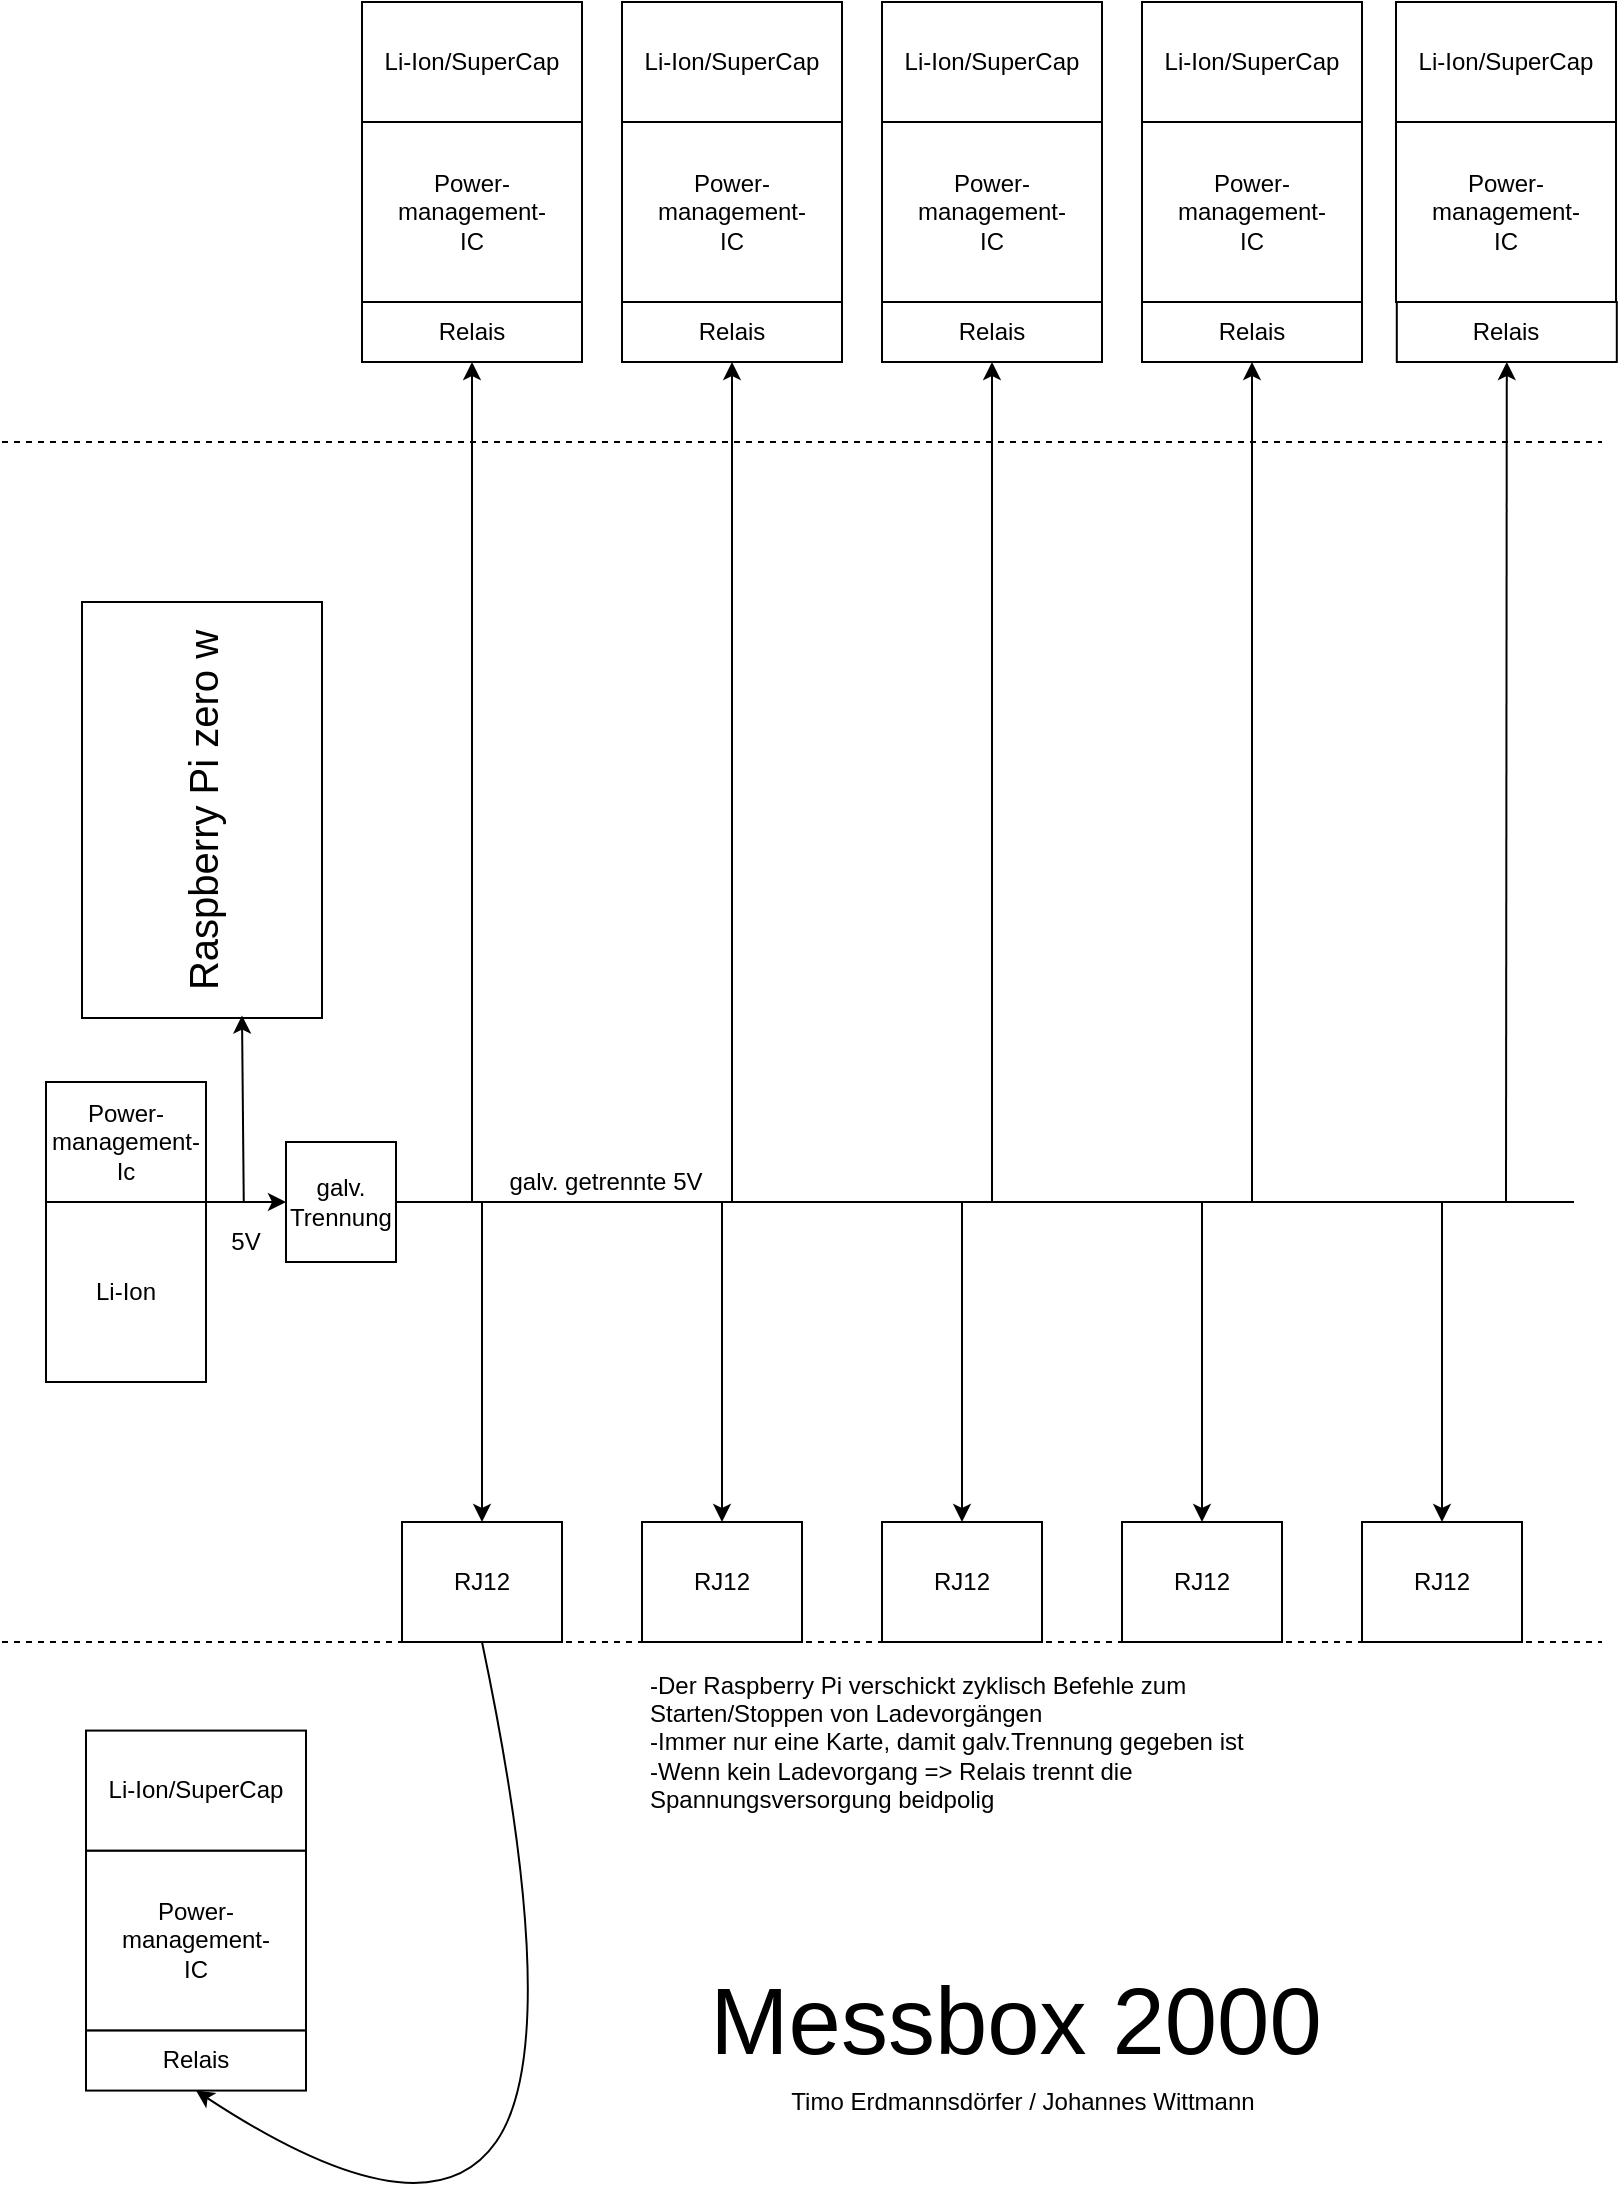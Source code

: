 <mxfile version="12.6.4" type="device"><diagram id="prtHgNgQTEPvFCAcTncT" name="Page-1"><mxGraphModel dx="1194" dy="2146" grid="1" gridSize="10" guides="1" tooltips="1" connect="1" arrows="1" fold="1" page="1" pageScale="1" pageWidth="827" pageHeight="1169" math="0" shadow="0"><root><mxCell id="0"/><mxCell id="1" parent="0"/><mxCell id="gG7CMBqufZaWbZi5i9m6-2" value="&lt;font style=&quot;font-size: 20px&quot;&gt;Raspberry Pi zero w&lt;/font&gt;" style="rounded=0;whiteSpace=wrap;html=1;rotation=-90;" vertex="1" parent="1"><mxGeometry x="14" y="-776" width="208" height="120" as="geometry"/></mxCell><mxCell id="gG7CMBqufZaWbZi5i9m6-3" value="Power-management-&lt;br&gt;IC" style="rounded=0;whiteSpace=wrap;html=1;" vertex="1" parent="1"><mxGeometry x="198" y="-1060" width="110" height="90" as="geometry"/></mxCell><mxCell id="gG7CMBqufZaWbZi5i9m6-24" value="Power-management-&lt;br&gt;IC" style="rounded=0;whiteSpace=wrap;html=1;" vertex="1" parent="1"><mxGeometry x="328" y="-1060" width="110" height="90" as="geometry"/></mxCell><mxCell id="gG7CMBqufZaWbZi5i9m6-26" value="Power-management-&lt;br&gt;IC" style="rounded=0;whiteSpace=wrap;html=1;" vertex="1" parent="1"><mxGeometry x="458" y="-1060" width="110" height="90" as="geometry"/></mxCell><mxCell id="gG7CMBqufZaWbZi5i9m6-28" value="Power-management-&lt;br&gt;IC" style="rounded=0;whiteSpace=wrap;html=1;" vertex="1" parent="1"><mxGeometry x="588" y="-1060" width="110" height="90" as="geometry"/></mxCell><mxCell id="gG7CMBqufZaWbZi5i9m6-30" value="Power-management-&lt;br&gt;IC" style="rounded=0;whiteSpace=wrap;html=1;" vertex="1" parent="1"><mxGeometry x="715" y="-1060" width="110" height="90" as="geometry"/></mxCell><mxCell id="gG7CMBqufZaWbZi5i9m6-34" value="Relais" style="rounded=0;whiteSpace=wrap;html=1;" vertex="1" parent="1"><mxGeometry x="198" y="-970" width="110" height="30" as="geometry"/></mxCell><mxCell id="gG7CMBqufZaWbZi5i9m6-35" value="Relais" style="rounded=0;whiteSpace=wrap;html=1;" vertex="1" parent="1"><mxGeometry x="328" y="-970" width="110" height="30" as="geometry"/></mxCell><mxCell id="gG7CMBqufZaWbZi5i9m6-36" value="Relais" style="rounded=0;whiteSpace=wrap;html=1;" vertex="1" parent="1"><mxGeometry x="458" y="-970" width="110" height="30" as="geometry"/></mxCell><mxCell id="gG7CMBqufZaWbZi5i9m6-37" value="Relais" style="rounded=0;whiteSpace=wrap;html=1;" vertex="1" parent="1"><mxGeometry x="588" y="-970" width="110" height="30" as="geometry"/></mxCell><mxCell id="gG7CMBqufZaWbZi5i9m6-38" value="Relais" style="rounded=0;whiteSpace=wrap;html=1;" vertex="1" parent="1"><mxGeometry x="715.4" y="-970" width="110" height="30" as="geometry"/></mxCell><mxCell id="gG7CMBqufZaWbZi5i9m6-39" value="Li-Ion/SuperCap" style="rounded=0;whiteSpace=wrap;html=1;" vertex="1" parent="1"><mxGeometry x="198" y="-1120" width="110" height="60" as="geometry"/></mxCell><mxCell id="gG7CMBqufZaWbZi5i9m6-40" value="Li-Ion/SuperCap" style="rounded=0;whiteSpace=wrap;html=1;" vertex="1" parent="1"><mxGeometry x="328" y="-1120" width="110" height="60" as="geometry"/></mxCell><mxCell id="gG7CMBqufZaWbZi5i9m6-41" value="Li-Ion/SuperCap" style="rounded=0;whiteSpace=wrap;html=1;" vertex="1" parent="1"><mxGeometry x="458" y="-1120" width="110" height="60" as="geometry"/></mxCell><mxCell id="gG7CMBqufZaWbZi5i9m6-42" value="Li-Ion/SuperCap" style="rounded=0;whiteSpace=wrap;html=1;" vertex="1" parent="1"><mxGeometry x="715.0" y="-1120" width="110" height="60" as="geometry"/></mxCell><mxCell id="gG7CMBqufZaWbZi5i9m6-43" value="Li-Ion/SuperCap" style="rounded=0;whiteSpace=wrap;html=1;" vertex="1" parent="1"><mxGeometry x="588" y="-1120" width="110" height="60" as="geometry"/></mxCell><mxCell id="gG7CMBqufZaWbZi5i9m6-57" value="" style="endArrow=none;dashed=1;html=1;" edge="1" parent="1"><mxGeometry width="50" height="50" relative="1" as="geometry"><mxPoint x="18" y="-900" as="sourcePoint"/><mxPoint x="818" y="-900" as="targetPoint"/></mxGeometry></mxCell><mxCell id="gG7CMBqufZaWbZi5i9m6-58" value="" style="endArrow=none;dashed=1;html=1;" edge="1" parent="1"><mxGeometry width="50" height="50" relative="1" as="geometry"><mxPoint x="18" y="-300" as="sourcePoint"/><mxPoint x="818" y="-300" as="targetPoint"/></mxGeometry></mxCell><mxCell id="gG7CMBqufZaWbZi5i9m6-59" value="RJ12" style="rounded=0;whiteSpace=wrap;html=1;" vertex="1" parent="1"><mxGeometry x="218" y="-360" width="80" height="60" as="geometry"/></mxCell><mxCell id="gG7CMBqufZaWbZi5i9m6-60" value="RJ12" style="rounded=0;whiteSpace=wrap;html=1;" vertex="1" parent="1"><mxGeometry x="338" y="-360" width="80" height="60" as="geometry"/></mxCell><mxCell id="gG7CMBqufZaWbZi5i9m6-61" value="RJ12" style="rounded=0;whiteSpace=wrap;html=1;" vertex="1" parent="1"><mxGeometry x="458" y="-360" width="80" height="60" as="geometry"/></mxCell><mxCell id="gG7CMBqufZaWbZi5i9m6-62" value="RJ12" style="rounded=0;whiteSpace=wrap;html=1;" vertex="1" parent="1"><mxGeometry x="578" y="-360" width="80" height="60" as="geometry"/></mxCell><mxCell id="gG7CMBqufZaWbZi5i9m6-63" value="RJ12" style="rounded=0;whiteSpace=wrap;html=1;" vertex="1" parent="1"><mxGeometry x="698" y="-360" width="80" height="60" as="geometry"/></mxCell><mxCell id="gG7CMBqufZaWbZi5i9m6-108" value="" style="curved=1;endArrow=classic;html=1;exitX=0.5;exitY=1;exitDx=0;exitDy=0;entryX=0.5;entryY=1;entryDx=0;entryDy=0;" edge="1" parent="1" source="gG7CMBqufZaWbZi5i9m6-59" target="gG7CMBqufZaWbZi5i9m6-148"><mxGeometry width="50" height="50" relative="1" as="geometry"><mxPoint x="318" y="-160" as="sourcePoint"/><mxPoint x="113" y="-80" as="targetPoint"/><Array as="points"><mxPoint x="300" y="-100"/><mxPoint x="230"/></Array></mxGeometry></mxCell><mxCell id="gG7CMBqufZaWbZi5i9m6-110" value="&lt;font style=&quot;font-size: 47px&quot;&gt;Messbox 2000&lt;/font&gt;" style="text;html=1;strokeColor=none;fillColor=none;align=center;verticalAlign=middle;whiteSpace=wrap;rounded=0;" vertex="1" parent="1"><mxGeometry x="335" y="-190" width="380" height="160" as="geometry"/></mxCell><mxCell id="gG7CMBqufZaWbZi5i9m6-111" value="Timo Erdmannsdörfer / Johannes Wittmann" style="text;html=1;strokeColor=none;fillColor=none;align=center;verticalAlign=middle;whiteSpace=wrap;rounded=0;" vertex="1" parent="1"><mxGeometry x="335" y="-80" width="387" height="20" as="geometry"/></mxCell><mxCell id="gG7CMBqufZaWbZi5i9m6-118" value="Li-Ion" style="rounded=0;whiteSpace=wrap;html=1;" vertex="1" parent="1"><mxGeometry x="40" y="-520" width="80" height="90" as="geometry"/></mxCell><mxCell id="gG7CMBqufZaWbZi5i9m6-120" value="Power-&lt;br&gt;management-&lt;br&gt;Ic" style="rounded=0;whiteSpace=wrap;html=1;" vertex="1" parent="1"><mxGeometry x="40" y="-580" width="80" height="60" as="geometry"/></mxCell><mxCell id="gG7CMBqufZaWbZi5i9m6-121" value="galv. Trennung" style="rounded=0;whiteSpace=wrap;html=1;" vertex="1" parent="1"><mxGeometry x="160" y="-550" width="55" height="60" as="geometry"/></mxCell><mxCell id="gG7CMBqufZaWbZi5i9m6-122" value="" style="endArrow=classic;html=1;entryX=0;entryY=0.5;entryDx=0;entryDy=0;" edge="1" parent="1" target="gG7CMBqufZaWbZi5i9m6-121"><mxGeometry width="50" height="50" relative="1" as="geometry"><mxPoint x="120" y="-520" as="sourcePoint"/><mxPoint x="170" y="-570" as="targetPoint"/></mxGeometry></mxCell><mxCell id="gG7CMBqufZaWbZi5i9m6-123" value="" style="endArrow=classic;html=1;entryX=0.006;entryY=0.676;entryDx=0;entryDy=0;entryPerimeter=0;" edge="1" parent="1"><mxGeometry width="50" height="50" relative="1" as="geometry"><mxPoint x="138.88" y="-520" as="sourcePoint"/><mxPoint x="138" y="-613.248" as="targetPoint"/></mxGeometry></mxCell><mxCell id="gG7CMBqufZaWbZi5i9m6-124" value="5V" style="text;html=1;strokeColor=none;fillColor=none;align=center;verticalAlign=middle;whiteSpace=wrap;rounded=0;rotation=0;" vertex="1" parent="1"><mxGeometry x="120" y="-510" width="40" height="20" as="geometry"/></mxCell><mxCell id="gG7CMBqufZaWbZi5i9m6-134" value="" style="endArrow=none;html=1;exitX=1;exitY=0.5;exitDx=0;exitDy=0;" edge="1" parent="1" source="gG7CMBqufZaWbZi5i9m6-121"><mxGeometry width="50" height="50" relative="1" as="geometry"><mxPoint x="210" y="-520" as="sourcePoint"/><mxPoint x="804" y="-520" as="targetPoint"/></mxGeometry></mxCell><mxCell id="gG7CMBqufZaWbZi5i9m6-135" value="" style="endArrow=classic;html=1;entryX=0.5;entryY=1;entryDx=0;entryDy=0;" edge="1" parent="1" target="gG7CMBqufZaWbZi5i9m6-34"><mxGeometry width="50" height="50" relative="1" as="geometry"><mxPoint x="253" y="-520" as="sourcePoint"/><mxPoint x="310" y="-830" as="targetPoint"/></mxGeometry></mxCell><mxCell id="gG7CMBqufZaWbZi5i9m6-136" value="" style="endArrow=classic;html=1;entryX=0.5;entryY=1;entryDx=0;entryDy=0;" edge="1" parent="1" target="gG7CMBqufZaWbZi5i9m6-35"><mxGeometry width="50" height="50" relative="1" as="geometry"><mxPoint x="383" y="-520" as="sourcePoint"/><mxPoint x="440" y="-800" as="targetPoint"/></mxGeometry></mxCell><mxCell id="gG7CMBqufZaWbZi5i9m6-137" value="" style="endArrow=classic;html=1;entryX=0.5;entryY=1;entryDx=0;entryDy=0;" edge="1" parent="1" target="gG7CMBqufZaWbZi5i9m6-36"><mxGeometry width="50" height="50" relative="1" as="geometry"><mxPoint x="513" y="-520" as="sourcePoint"/><mxPoint x="550" y="-850" as="targetPoint"/></mxGeometry></mxCell><mxCell id="gG7CMBqufZaWbZi5i9m6-138" value="" style="endArrow=classic;html=1;entryX=0.5;entryY=1;entryDx=0;entryDy=0;" edge="1" parent="1" target="gG7CMBqufZaWbZi5i9m6-37"><mxGeometry width="50" height="50" relative="1" as="geometry"><mxPoint x="643" y="-520" as="sourcePoint"/><mxPoint x="650" y="-860" as="targetPoint"/></mxGeometry></mxCell><mxCell id="gG7CMBqufZaWbZi5i9m6-139" value="" style="endArrow=classic;html=1;entryX=0.5;entryY=1;entryDx=0;entryDy=0;" edge="1" parent="1" target="gG7CMBqufZaWbZi5i9m6-38"><mxGeometry width="50" height="50" relative="1" as="geometry"><mxPoint x="770" y="-520" as="sourcePoint"/><mxPoint x="760" y="-830" as="targetPoint"/></mxGeometry></mxCell><mxCell id="gG7CMBqufZaWbZi5i9m6-140" value="" style="endArrow=classic;html=1;entryX=0.5;entryY=0;entryDx=0;entryDy=0;" edge="1" parent="1" target="gG7CMBqufZaWbZi5i9m6-59"><mxGeometry width="50" height="50" relative="1" as="geometry"><mxPoint x="258" y="-520" as="sourcePoint"/><mxPoint x="390" y="-470" as="targetPoint"/></mxGeometry></mxCell><mxCell id="gG7CMBqufZaWbZi5i9m6-141" value="" style="endArrow=classic;html=1;entryX=0.5;entryY=0;entryDx=0;entryDy=0;" edge="1" parent="1" target="gG7CMBqufZaWbZi5i9m6-60"><mxGeometry width="50" height="50" relative="1" as="geometry"><mxPoint x="378" y="-520" as="sourcePoint"/><mxPoint x="390" y="-500" as="targetPoint"/></mxGeometry></mxCell><mxCell id="gG7CMBqufZaWbZi5i9m6-142" value="" style="endArrow=classic;html=1;entryX=0.5;entryY=0;entryDx=0;entryDy=0;" edge="1" parent="1" target="gG7CMBqufZaWbZi5i9m6-61"><mxGeometry width="50" height="50" relative="1" as="geometry"><mxPoint x="498" y="-520" as="sourcePoint"/><mxPoint x="540" y="-460" as="targetPoint"/></mxGeometry></mxCell><mxCell id="gG7CMBqufZaWbZi5i9m6-143" value="" style="endArrow=classic;html=1;entryX=0.5;entryY=0;entryDx=0;entryDy=0;" edge="1" parent="1" target="gG7CMBqufZaWbZi5i9m6-62"><mxGeometry width="50" height="50" relative="1" as="geometry"><mxPoint x="618" y="-520" as="sourcePoint"/><mxPoint x="630" y="-440" as="targetPoint"/></mxGeometry></mxCell><mxCell id="gG7CMBqufZaWbZi5i9m6-144" value="" style="endArrow=classic;html=1;entryX=0.5;entryY=0;entryDx=0;entryDy=0;" edge="1" parent="1" target="gG7CMBqufZaWbZi5i9m6-63"><mxGeometry width="50" height="50" relative="1" as="geometry"><mxPoint x="738" y="-520" as="sourcePoint"/><mxPoint x="730" y="-480" as="targetPoint"/></mxGeometry></mxCell><mxCell id="gG7CMBqufZaWbZi5i9m6-147" value="Power-management-&lt;br&gt;IC" style="rounded=0;whiteSpace=wrap;html=1;" vertex="1" parent="1"><mxGeometry x="60" y="-195.71" width="110" height="90" as="geometry"/></mxCell><mxCell id="gG7CMBqufZaWbZi5i9m6-148" value="Relais" style="rounded=0;whiteSpace=wrap;html=1;" vertex="1" parent="1"><mxGeometry x="60" y="-105.71" width="110" height="30" as="geometry"/></mxCell><mxCell id="gG7CMBqufZaWbZi5i9m6-149" value="Li-Ion/SuperCap" style="rounded=0;whiteSpace=wrap;html=1;" vertex="1" parent="1"><mxGeometry x="60" y="-255.71" width="110" height="60" as="geometry"/></mxCell><mxCell id="gG7CMBqufZaWbZi5i9m6-150" value="galv. getrennte 5V" style="text;html=1;strokeColor=none;fillColor=none;align=center;verticalAlign=middle;whiteSpace=wrap;rounded=0;" vertex="1" parent="1"><mxGeometry x="260" y="-540" width="120" height="20" as="geometry"/></mxCell><mxCell id="gG7CMBqufZaWbZi5i9m6-151" value="-Der Raspberry Pi verschickt zyklisch Befehle zum Starten/Stoppen von Ladevorgängen &lt;br&gt;-Immer nur eine Karte, damit galv.Trennung gegeben ist&lt;br&gt;-Wenn kein Ladevorgang =&amp;gt; Relais trennt die Spannungsversorgung beidpolig" style="text;html=1;strokeColor=none;fillColor=none;align=left;verticalAlign=middle;whiteSpace=wrap;rounded=0;" vertex="1" parent="1"><mxGeometry x="340" y="-290" width="350" height="80" as="geometry"/></mxCell></root></mxGraphModel></diagram></mxfile>